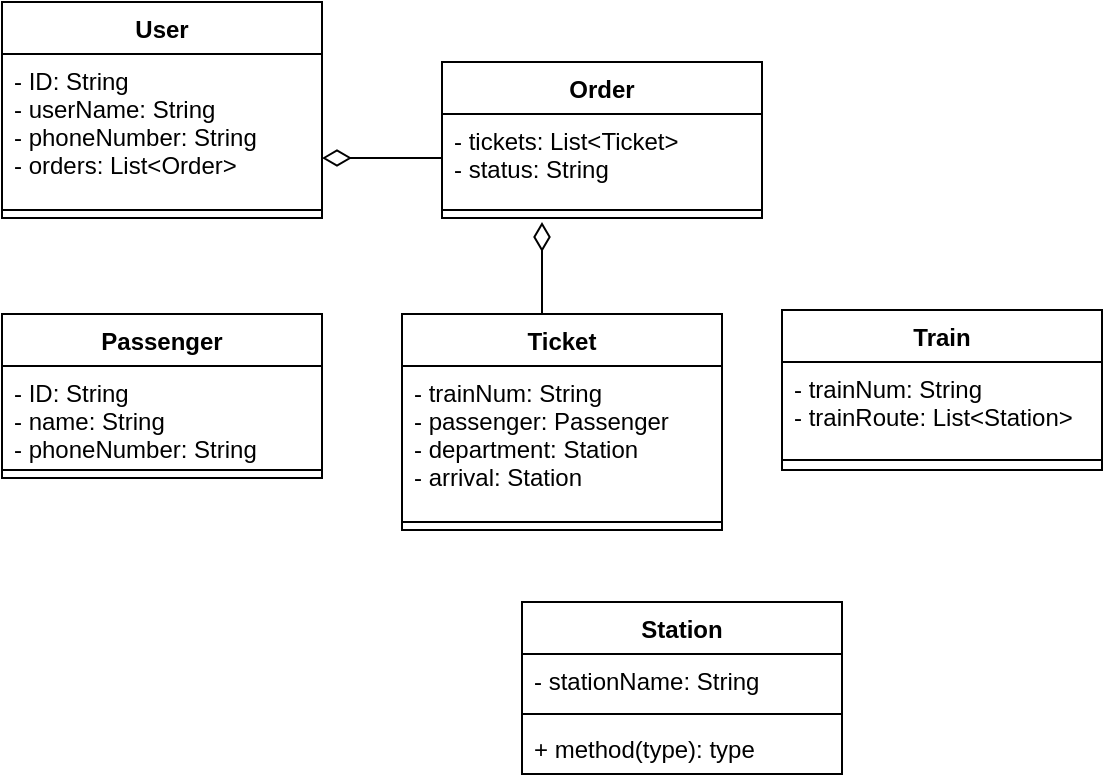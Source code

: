 <mxfile version="13.7.3" type="github">
  <diagram id="C5RBs43oDa-KdzZeNtuy" name="Page-1">
    <mxGraphModel dx="539" dy="301" grid="1" gridSize="10" guides="1" tooltips="1" connect="1" arrows="1" fold="1" page="1" pageScale="1" pageWidth="827" pageHeight="1169" math="0" shadow="0">
      <root>
        <mxCell id="WIyWlLk6GJQsqaUBKTNV-0" />
        <mxCell id="WIyWlLk6GJQsqaUBKTNV-1" parent="WIyWlLk6GJQsqaUBKTNV-0" />
        <mxCell id="CrUfH1RnzaNVbv6K7JgB-4" value="User" style="swimlane;fontStyle=1;align=center;verticalAlign=top;childLayout=stackLayout;horizontal=1;startSize=26;horizontalStack=0;resizeParent=1;resizeParentMax=0;resizeLast=0;collapsible=1;marginBottom=0;" vertex="1" parent="WIyWlLk6GJQsqaUBKTNV-1">
          <mxGeometry x="160" y="310" width="160" height="108" as="geometry" />
        </mxCell>
        <mxCell id="CrUfH1RnzaNVbv6K7JgB-5" value="- ID: String&#xa;- userName: String&#xa;- phoneNumber: String&#xa;- orders: List&lt;Order&gt;" style="text;strokeColor=none;fillColor=none;align=left;verticalAlign=top;spacingLeft=4;spacingRight=4;overflow=hidden;rotatable=0;points=[[0,0.5],[1,0.5]];portConstraint=eastwest;" vertex="1" parent="CrUfH1RnzaNVbv6K7JgB-4">
          <mxGeometry y="26" width="160" height="74" as="geometry" />
        </mxCell>
        <mxCell id="CrUfH1RnzaNVbv6K7JgB-6" value="" style="line;strokeWidth=1;fillColor=none;align=left;verticalAlign=middle;spacingTop=-1;spacingLeft=3;spacingRight=3;rotatable=0;labelPosition=right;points=[];portConstraint=eastwest;" vertex="1" parent="CrUfH1RnzaNVbv6K7JgB-4">
          <mxGeometry y="100" width="160" height="8" as="geometry" />
        </mxCell>
        <mxCell id="CrUfH1RnzaNVbv6K7JgB-24" style="edgeStyle=orthogonalEdgeStyle;rounded=0;orthogonalLoop=1;jettySize=auto;html=1;exitX=0.5;exitY=0;exitDx=0;exitDy=0;endArrow=diamondThin;endFill=0;endSize=12;" edge="1" parent="WIyWlLk6GJQsqaUBKTNV-1" source="CrUfH1RnzaNVbv6K7JgB-12">
          <mxGeometry relative="1" as="geometry">
            <mxPoint x="430" y="420" as="targetPoint" />
          </mxGeometry>
        </mxCell>
        <mxCell id="CrUfH1RnzaNVbv6K7JgB-8" value="Order" style="swimlane;fontStyle=1;align=center;verticalAlign=top;childLayout=stackLayout;horizontal=1;startSize=26;horizontalStack=0;resizeParent=1;resizeParentMax=0;resizeLast=0;collapsible=1;marginBottom=0;" vertex="1" parent="WIyWlLk6GJQsqaUBKTNV-1">
          <mxGeometry x="380" y="340" width="160" height="78" as="geometry" />
        </mxCell>
        <mxCell id="CrUfH1RnzaNVbv6K7JgB-9" value="- tickets: List&lt;Ticket&gt;&#xa;- status: String" style="text;strokeColor=none;fillColor=none;align=left;verticalAlign=top;spacingLeft=4;spacingRight=4;overflow=hidden;rotatable=0;points=[[0,0.5],[1,0.5]];portConstraint=eastwest;" vertex="1" parent="CrUfH1RnzaNVbv6K7JgB-8">
          <mxGeometry y="26" width="160" height="44" as="geometry" />
        </mxCell>
        <mxCell id="CrUfH1RnzaNVbv6K7JgB-10" value="" style="line;strokeWidth=1;fillColor=none;align=left;verticalAlign=middle;spacingTop=-1;spacingLeft=3;spacingRight=3;rotatable=0;labelPosition=right;points=[];portConstraint=eastwest;" vertex="1" parent="CrUfH1RnzaNVbv6K7JgB-8">
          <mxGeometry y="70" width="160" height="8" as="geometry" />
        </mxCell>
        <mxCell id="CrUfH1RnzaNVbv6K7JgB-25" style="edgeStyle=orthogonalEdgeStyle;rounded=0;orthogonalLoop=1;jettySize=auto;html=1;endArrow=diamondThin;endFill=0;strokeWidth=1;endSize=12;" edge="1" parent="WIyWlLk6GJQsqaUBKTNV-1" source="CrUfH1RnzaNVbv6K7JgB-9">
          <mxGeometry relative="1" as="geometry">
            <mxPoint x="320" y="388" as="targetPoint" />
            <Array as="points">
              <mxPoint x="360" y="388" />
              <mxPoint x="360" y="388" />
            </Array>
          </mxGeometry>
        </mxCell>
        <mxCell id="CrUfH1RnzaNVbv6K7JgB-16" value="Passenger" style="swimlane;fontStyle=1;align=center;verticalAlign=top;childLayout=stackLayout;horizontal=1;startSize=26;horizontalStack=0;resizeParent=1;resizeParentMax=0;resizeLast=0;collapsible=1;marginBottom=0;" vertex="1" parent="WIyWlLk6GJQsqaUBKTNV-1">
          <mxGeometry x="160" y="466" width="160" height="82" as="geometry" />
        </mxCell>
        <mxCell id="CrUfH1RnzaNVbv6K7JgB-17" value="- ID: String&#xa;- name: String&#xa;- phoneNumber: String" style="text;strokeColor=none;fillColor=none;align=left;verticalAlign=top;spacingLeft=4;spacingRight=4;overflow=hidden;rotatable=0;points=[[0,0.5],[1,0.5]];portConstraint=eastwest;" vertex="1" parent="CrUfH1RnzaNVbv6K7JgB-16">
          <mxGeometry y="26" width="160" height="48" as="geometry" />
        </mxCell>
        <mxCell id="CrUfH1RnzaNVbv6K7JgB-18" value="" style="line;strokeWidth=1;fillColor=none;align=left;verticalAlign=middle;spacingTop=-1;spacingLeft=3;spacingRight=3;rotatable=0;labelPosition=right;points=[];portConstraint=eastwest;" vertex="1" parent="CrUfH1RnzaNVbv6K7JgB-16">
          <mxGeometry y="74" width="160" height="8" as="geometry" />
        </mxCell>
        <mxCell id="CrUfH1RnzaNVbv6K7JgB-12" value="Ticket" style="swimlane;fontStyle=1;align=center;verticalAlign=top;childLayout=stackLayout;horizontal=1;startSize=26;horizontalStack=0;resizeParent=1;resizeParentMax=0;resizeLast=0;collapsible=1;marginBottom=0;" vertex="1" parent="WIyWlLk6GJQsqaUBKTNV-1">
          <mxGeometry x="360" y="466" width="160" height="108" as="geometry" />
        </mxCell>
        <mxCell id="CrUfH1RnzaNVbv6K7JgB-13" value="- trainNum: String&#xa;- passenger: Passenger&#xa;- department: Station&#xa;- arrival: Station" style="text;strokeColor=none;fillColor=none;align=left;verticalAlign=top;spacingLeft=4;spacingRight=4;overflow=hidden;rotatable=0;points=[[0,0.5],[1,0.5]];portConstraint=eastwest;" vertex="1" parent="CrUfH1RnzaNVbv6K7JgB-12">
          <mxGeometry y="26" width="160" height="74" as="geometry" />
        </mxCell>
        <mxCell id="CrUfH1RnzaNVbv6K7JgB-14" value="" style="line;strokeWidth=1;fillColor=none;align=left;verticalAlign=middle;spacingTop=-1;spacingLeft=3;spacingRight=3;rotatable=0;labelPosition=right;points=[];portConstraint=eastwest;" vertex="1" parent="CrUfH1RnzaNVbv6K7JgB-12">
          <mxGeometry y="100" width="160" height="8" as="geometry" />
        </mxCell>
        <mxCell id="CrUfH1RnzaNVbv6K7JgB-26" value="Train" style="swimlane;fontStyle=1;align=center;verticalAlign=top;childLayout=stackLayout;horizontal=1;startSize=26;horizontalStack=0;resizeParent=1;resizeParentMax=0;resizeLast=0;collapsible=1;marginBottom=0;" vertex="1" parent="WIyWlLk6GJQsqaUBKTNV-1">
          <mxGeometry x="550" y="464" width="160" height="80" as="geometry" />
        </mxCell>
        <mxCell id="CrUfH1RnzaNVbv6K7JgB-27" value="- trainNum: String&#xa;- trainRoute: List&lt;Station&gt;" style="text;strokeColor=none;fillColor=none;align=left;verticalAlign=top;spacingLeft=4;spacingRight=4;overflow=hidden;rotatable=0;points=[[0,0.5],[1,0.5]];portConstraint=eastwest;" vertex="1" parent="CrUfH1RnzaNVbv6K7JgB-26">
          <mxGeometry y="26" width="160" height="44" as="geometry" />
        </mxCell>
        <mxCell id="CrUfH1RnzaNVbv6K7JgB-28" value="" style="line;strokeWidth=1;fillColor=none;align=left;verticalAlign=middle;spacingTop=-1;spacingLeft=3;spacingRight=3;rotatable=0;labelPosition=right;points=[];portConstraint=eastwest;" vertex="1" parent="CrUfH1RnzaNVbv6K7JgB-26">
          <mxGeometry y="70" width="160" height="10" as="geometry" />
        </mxCell>
        <mxCell id="CrUfH1RnzaNVbv6K7JgB-34" value="Station" style="swimlane;fontStyle=1;align=center;verticalAlign=top;childLayout=stackLayout;horizontal=1;startSize=26;horizontalStack=0;resizeParent=1;resizeParentMax=0;resizeLast=0;collapsible=1;marginBottom=0;" vertex="1" parent="WIyWlLk6GJQsqaUBKTNV-1">
          <mxGeometry x="420" y="610" width="160" height="86" as="geometry" />
        </mxCell>
        <mxCell id="CrUfH1RnzaNVbv6K7JgB-35" value="- stationName: String" style="text;strokeColor=none;fillColor=none;align=left;verticalAlign=top;spacingLeft=4;spacingRight=4;overflow=hidden;rotatable=0;points=[[0,0.5],[1,0.5]];portConstraint=eastwest;" vertex="1" parent="CrUfH1RnzaNVbv6K7JgB-34">
          <mxGeometry y="26" width="160" height="26" as="geometry" />
        </mxCell>
        <mxCell id="CrUfH1RnzaNVbv6K7JgB-36" value="" style="line;strokeWidth=1;fillColor=none;align=left;verticalAlign=middle;spacingTop=-1;spacingLeft=3;spacingRight=3;rotatable=0;labelPosition=right;points=[];portConstraint=eastwest;" vertex="1" parent="CrUfH1RnzaNVbv6K7JgB-34">
          <mxGeometry y="52" width="160" height="8" as="geometry" />
        </mxCell>
        <mxCell id="CrUfH1RnzaNVbv6K7JgB-37" value="+ method(type): type" style="text;strokeColor=none;fillColor=none;align=left;verticalAlign=top;spacingLeft=4;spacingRight=4;overflow=hidden;rotatable=0;points=[[0,0.5],[1,0.5]];portConstraint=eastwest;" vertex="1" parent="CrUfH1RnzaNVbv6K7JgB-34">
          <mxGeometry y="60" width="160" height="26" as="geometry" />
        </mxCell>
      </root>
    </mxGraphModel>
  </diagram>
</mxfile>
